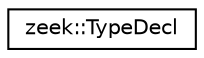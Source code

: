 digraph "Graphical Class Hierarchy"
{
 // LATEX_PDF_SIZE
  edge [fontname="Helvetica",fontsize="10",labelfontname="Helvetica",labelfontsize="10"];
  node [fontname="Helvetica",fontsize="10",shape=record];
  rankdir="LR";
  Node0 [label="zeek::TypeDecl",height=0.2,width=0.4,color="black", fillcolor="white", style="filled",URL="$d8/dc4/classzeek_1_1TypeDecl.html",tooltip=" "];
}
